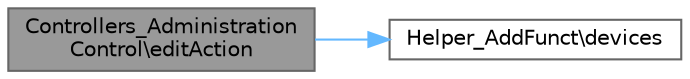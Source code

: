 digraph "Controllers_AdministrationControl\editAction"
{
 // LATEX_PDF_SIZE
  bgcolor="transparent";
  edge [fontname=Helvetica,fontsize=10,labelfontname=Helvetica,labelfontsize=10];
  node [fontname=Helvetica,fontsize=10,shape=box,height=0.2,width=0.4];
  rankdir="LR";
  Node1 [id="Node000001",label="Controllers_Administration\lControl\\editAction",height=0.2,width=0.4,color="gray40", fillcolor="grey60", style="filled", fontcolor="black",tooltip="Edits instruction data."];
  Node1 -> Node2 [id="edge1_Node000001_Node000002",color="steelblue1",style="solid",tooltip=" "];
  Node2 [id="Node000002",label="Helper_AddFunct\\devices",height=0.2,width=0.4,color="grey40", fillcolor="white", style="filled",URL="$class_helper___add_funct.html#ab24e61458ee4b902ec71c3641128153c",tooltip="Returns an array of available device identifiers."];
}
